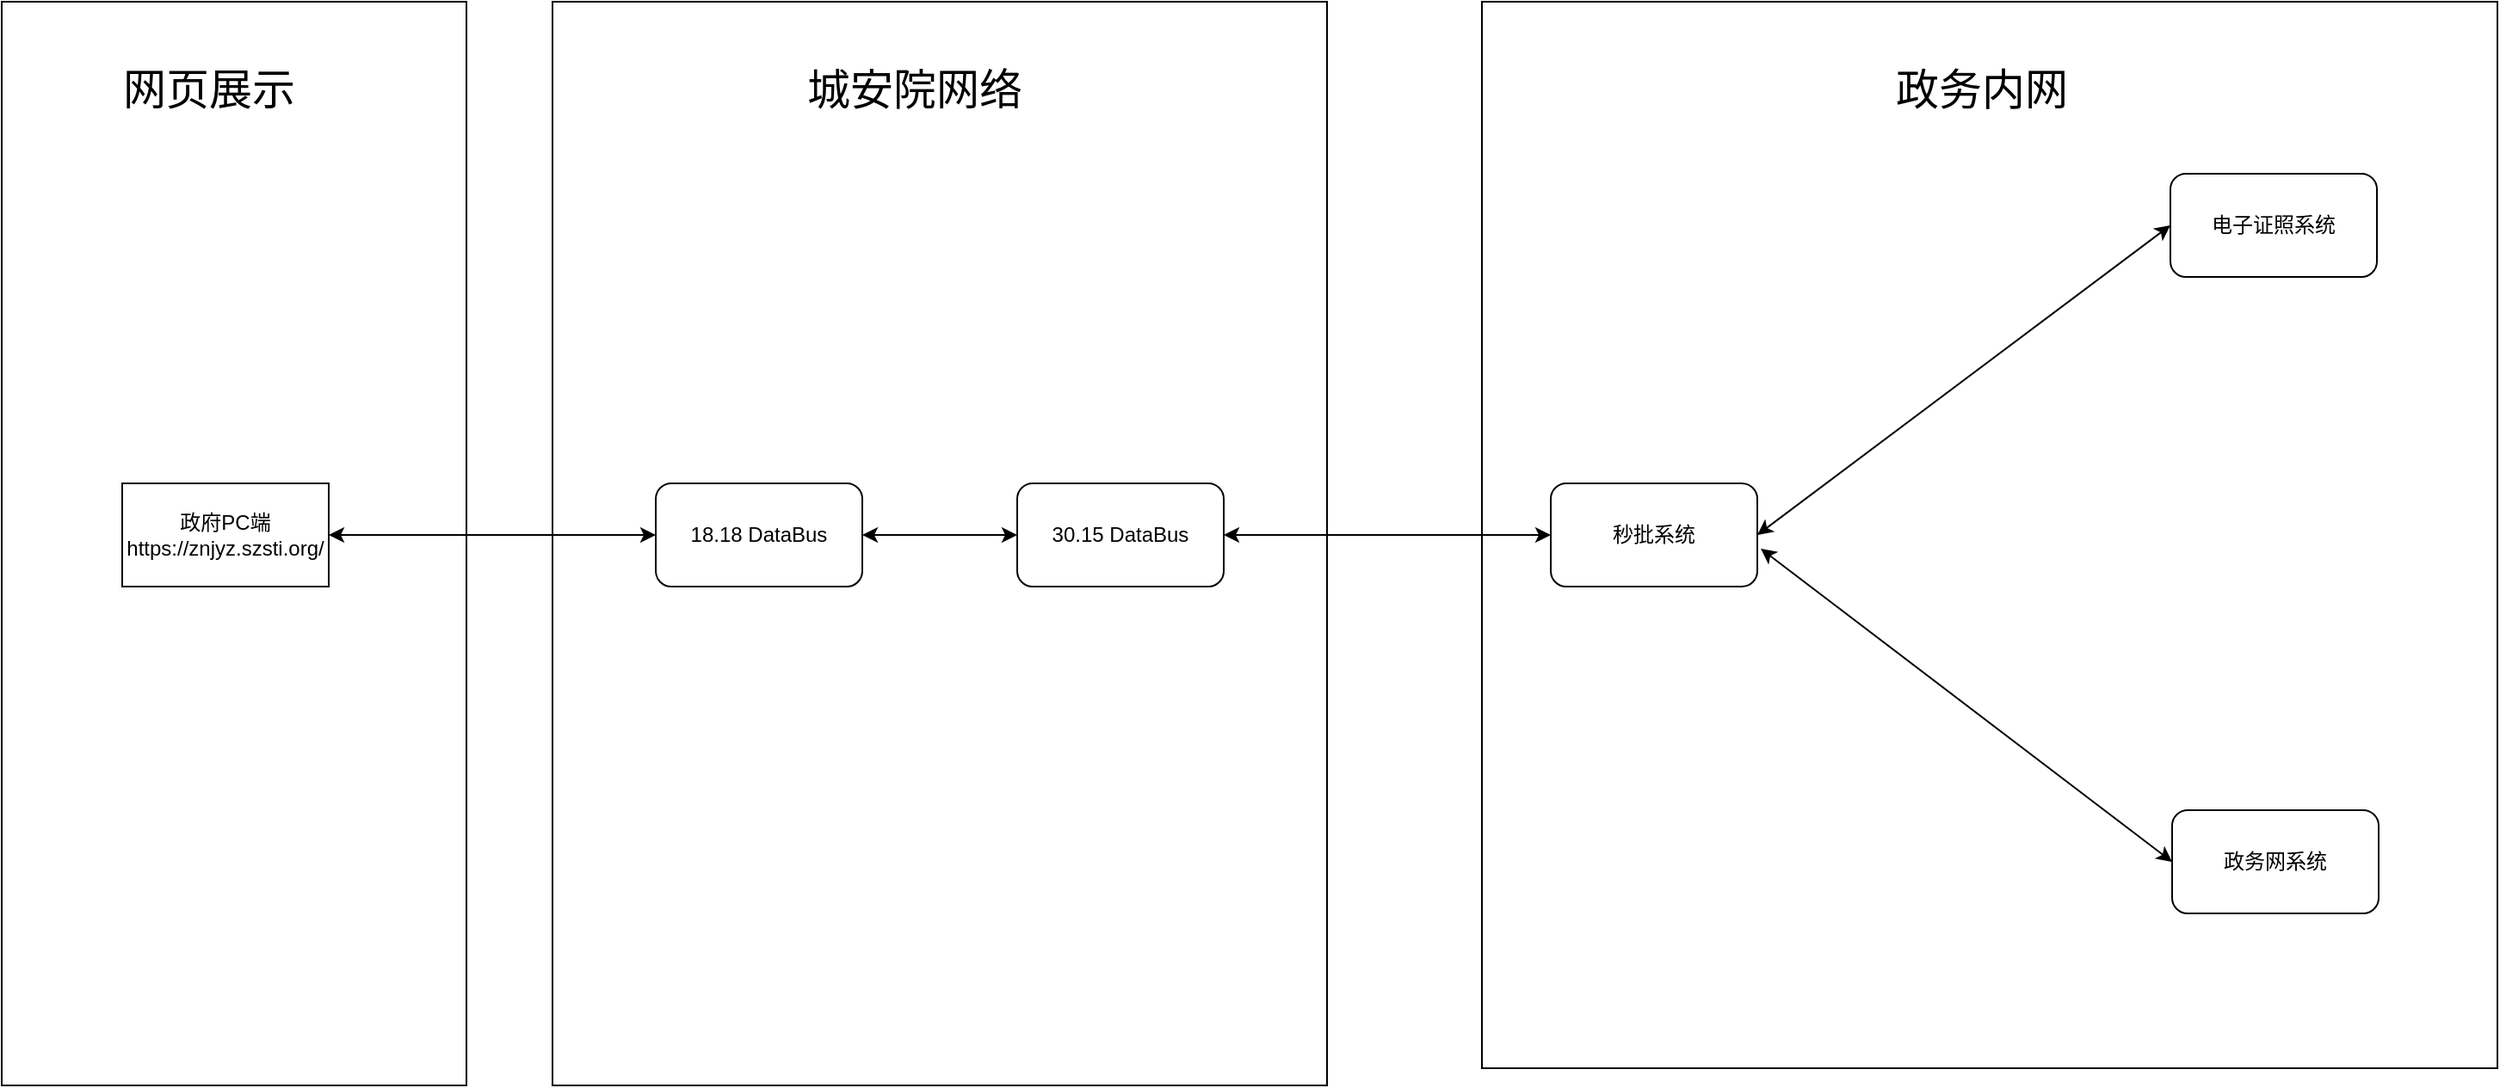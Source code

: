 <mxfile version="14.2.7" type="github">
  <diagram id="C5RBs43oDa-KdzZeNtuy" name="Page-1">
    <mxGraphModel dx="2545" dy="943" grid="1" gridSize="10" guides="1" tooltips="1" connect="1" arrows="1" fold="1" page="1" pageScale="1" pageWidth="827" pageHeight="1169" math="0" shadow="0">
      <root>
        <mxCell id="WIyWlLk6GJQsqaUBKTNV-0" />
        <mxCell id="WIyWlLk6GJQsqaUBKTNV-1" parent="WIyWlLk6GJQsqaUBKTNV-0" />
        <mxCell id="hwy_s0AwSxYy2SR0BnWP-0" value="18.18 DataBus" style="rounded=1;whiteSpace=wrap;html=1;" vertex="1" parent="WIyWlLk6GJQsqaUBKTNV-1">
          <mxGeometry x="360" y="320" width="120" height="60" as="geometry" />
        </mxCell>
        <mxCell id="hwy_s0AwSxYy2SR0BnWP-1" value="电子证照系统" style="rounded=1;whiteSpace=wrap;html=1;" vertex="1" parent="WIyWlLk6GJQsqaUBKTNV-1">
          <mxGeometry x="1240" y="140" width="120" height="60" as="geometry" />
        </mxCell>
        <mxCell id="hwy_s0AwSxYy2SR0BnWP-2" value="政务网系统" style="rounded=1;whiteSpace=wrap;html=1;" vertex="1" parent="WIyWlLk6GJQsqaUBKTNV-1">
          <mxGeometry x="1241" y="510" width="120" height="60" as="geometry" />
        </mxCell>
        <mxCell id="hwy_s0AwSxYy2SR0BnWP-3" value="秒批系统" style="rounded=1;whiteSpace=wrap;html=1;" vertex="1" parent="WIyWlLk6GJQsqaUBKTNV-1">
          <mxGeometry x="880" y="320" width="120" height="60" as="geometry" />
        </mxCell>
        <mxCell id="hwy_s0AwSxYy2SR0BnWP-38" value="" style="endArrow=classic;startArrow=classic;html=1;entryX=0;entryY=0.5;entryDx=0;entryDy=0;" edge="1" parent="WIyWlLk6GJQsqaUBKTNV-1" source="hwy_s0AwSxYy2SR0BnWP-54" target="hwy_s0AwSxYy2SR0BnWP-3">
          <mxGeometry width="50" height="50" relative="1" as="geometry">
            <mxPoint x="420" y="350" as="sourcePoint" />
            <mxPoint x="980" y="450" as="targetPoint" />
          </mxGeometry>
        </mxCell>
        <mxCell id="hwy_s0AwSxYy2SR0BnWP-39" value="" style="endArrow=classic;startArrow=classic;html=1;exitX=1;exitY=0.5;exitDx=0;exitDy=0;entryX=0;entryY=0.5;entryDx=0;entryDy=0;" edge="1" parent="WIyWlLk6GJQsqaUBKTNV-1" source="hwy_s0AwSxYy2SR0BnWP-3" target="hwy_s0AwSxYy2SR0BnWP-1">
          <mxGeometry width="50" height="50" relative="1" as="geometry">
            <mxPoint x="930" y="500" as="sourcePoint" />
            <mxPoint x="980" y="450" as="targetPoint" />
          </mxGeometry>
        </mxCell>
        <mxCell id="hwy_s0AwSxYy2SR0BnWP-40" value="" style="endArrow=classic;startArrow=classic;html=1;exitX=1.017;exitY=0.633;exitDx=0;exitDy=0;exitPerimeter=0;entryX=0;entryY=0.5;entryDx=0;entryDy=0;" edge="1" parent="WIyWlLk6GJQsqaUBKTNV-1" source="hwy_s0AwSxYy2SR0BnWP-3" target="hwy_s0AwSxYy2SR0BnWP-2">
          <mxGeometry width="50" height="50" relative="1" as="geometry">
            <mxPoint x="930" y="500" as="sourcePoint" />
            <mxPoint x="980" y="450" as="targetPoint" />
          </mxGeometry>
        </mxCell>
        <mxCell id="hwy_s0AwSxYy2SR0BnWP-41" value="政府PC端https://znjyz.szsti.org/" style="rounded=0;whiteSpace=wrap;html=1;fillColor=#ffffff;" vertex="1" parent="WIyWlLk6GJQsqaUBKTNV-1">
          <mxGeometry x="50" y="320" width="120" height="60" as="geometry" />
        </mxCell>
        <mxCell id="hwy_s0AwSxYy2SR0BnWP-42" value="" style="endArrow=classic;startArrow=classic;html=1;exitX=1;exitY=0.5;exitDx=0;exitDy=0;entryX=0;entryY=0.5;entryDx=0;entryDy=0;" edge="1" parent="WIyWlLk6GJQsqaUBKTNV-1" source="hwy_s0AwSxYy2SR0BnWP-41" target="hwy_s0AwSxYy2SR0BnWP-0">
          <mxGeometry width="50" height="50" relative="1" as="geometry">
            <mxPoint x="930" y="500" as="sourcePoint" />
            <mxPoint x="980" y="450" as="targetPoint" />
          </mxGeometry>
        </mxCell>
        <mxCell id="hwy_s0AwSxYy2SR0BnWP-54" value="30.15 DataBus" style="rounded=1;whiteSpace=wrap;html=1;" vertex="1" parent="WIyWlLk6GJQsqaUBKTNV-1">
          <mxGeometry x="570" y="320" width="120" height="60" as="geometry" />
        </mxCell>
        <mxCell id="hwy_s0AwSxYy2SR0BnWP-55" value="" style="endArrow=classic;startArrow=classic;html=1;entryX=0;entryY=0.5;entryDx=0;entryDy=0;" edge="1" parent="WIyWlLk6GJQsqaUBKTNV-1" source="hwy_s0AwSxYy2SR0BnWP-0" target="hwy_s0AwSxYy2SR0BnWP-54">
          <mxGeometry width="50" height="50" relative="1" as="geometry">
            <mxPoint x="330" y="350" as="sourcePoint" />
            <mxPoint x="880" y="350" as="targetPoint" />
          </mxGeometry>
        </mxCell>
        <mxCell id="hwy_s0AwSxYy2SR0BnWP-56" value="" style="whiteSpace=wrap;html=1;fillColor=none;" vertex="1" parent="WIyWlLk6GJQsqaUBKTNV-1">
          <mxGeometry x="840" y="40" width="590" height="620" as="geometry" />
        </mxCell>
        <mxCell id="hwy_s0AwSxYy2SR0BnWP-57" value="政务内网" style="text;html=1;resizable=0;autosize=1;align=center;verticalAlign=middle;points=[];fillColor=none;strokeColor=none;rounded=0;fontSize=25;" vertex="1" parent="WIyWlLk6GJQsqaUBKTNV-1">
          <mxGeometry x="1070" y="70" width="120" height="40" as="geometry" />
        </mxCell>
        <mxCell id="hwy_s0AwSxYy2SR0BnWP-59" value="" style="whiteSpace=wrap;html=1;fillColor=none;fontSize=25;" vertex="1" parent="WIyWlLk6GJQsqaUBKTNV-1">
          <mxGeometry x="-20" y="40" width="270" height="630" as="geometry" />
        </mxCell>
        <mxCell id="hwy_s0AwSxYy2SR0BnWP-60" value="网页展示" style="text;html=1;resizable=0;autosize=1;align=center;verticalAlign=middle;points=[];fillColor=none;strokeColor=none;rounded=0;fontSize=25;" vertex="1" parent="WIyWlLk6GJQsqaUBKTNV-1">
          <mxGeometry x="40" y="70" width="120" height="40" as="geometry" />
        </mxCell>
        <mxCell id="hwy_s0AwSxYy2SR0BnWP-61" value="" style="whiteSpace=wrap;html=1;fillColor=none;fontSize=25;" vertex="1" parent="WIyWlLk6GJQsqaUBKTNV-1">
          <mxGeometry x="300" y="40" width="450" height="630" as="geometry" />
        </mxCell>
        <mxCell id="hwy_s0AwSxYy2SR0BnWP-62" value="城安院网络" style="text;html=1;resizable=0;autosize=1;align=center;verticalAlign=middle;points=[];fillColor=none;strokeColor=none;rounded=0;fontSize=25;" vertex="1" parent="WIyWlLk6GJQsqaUBKTNV-1">
          <mxGeometry x="440" y="70" width="140" height="40" as="geometry" />
        </mxCell>
      </root>
    </mxGraphModel>
  </diagram>
</mxfile>
